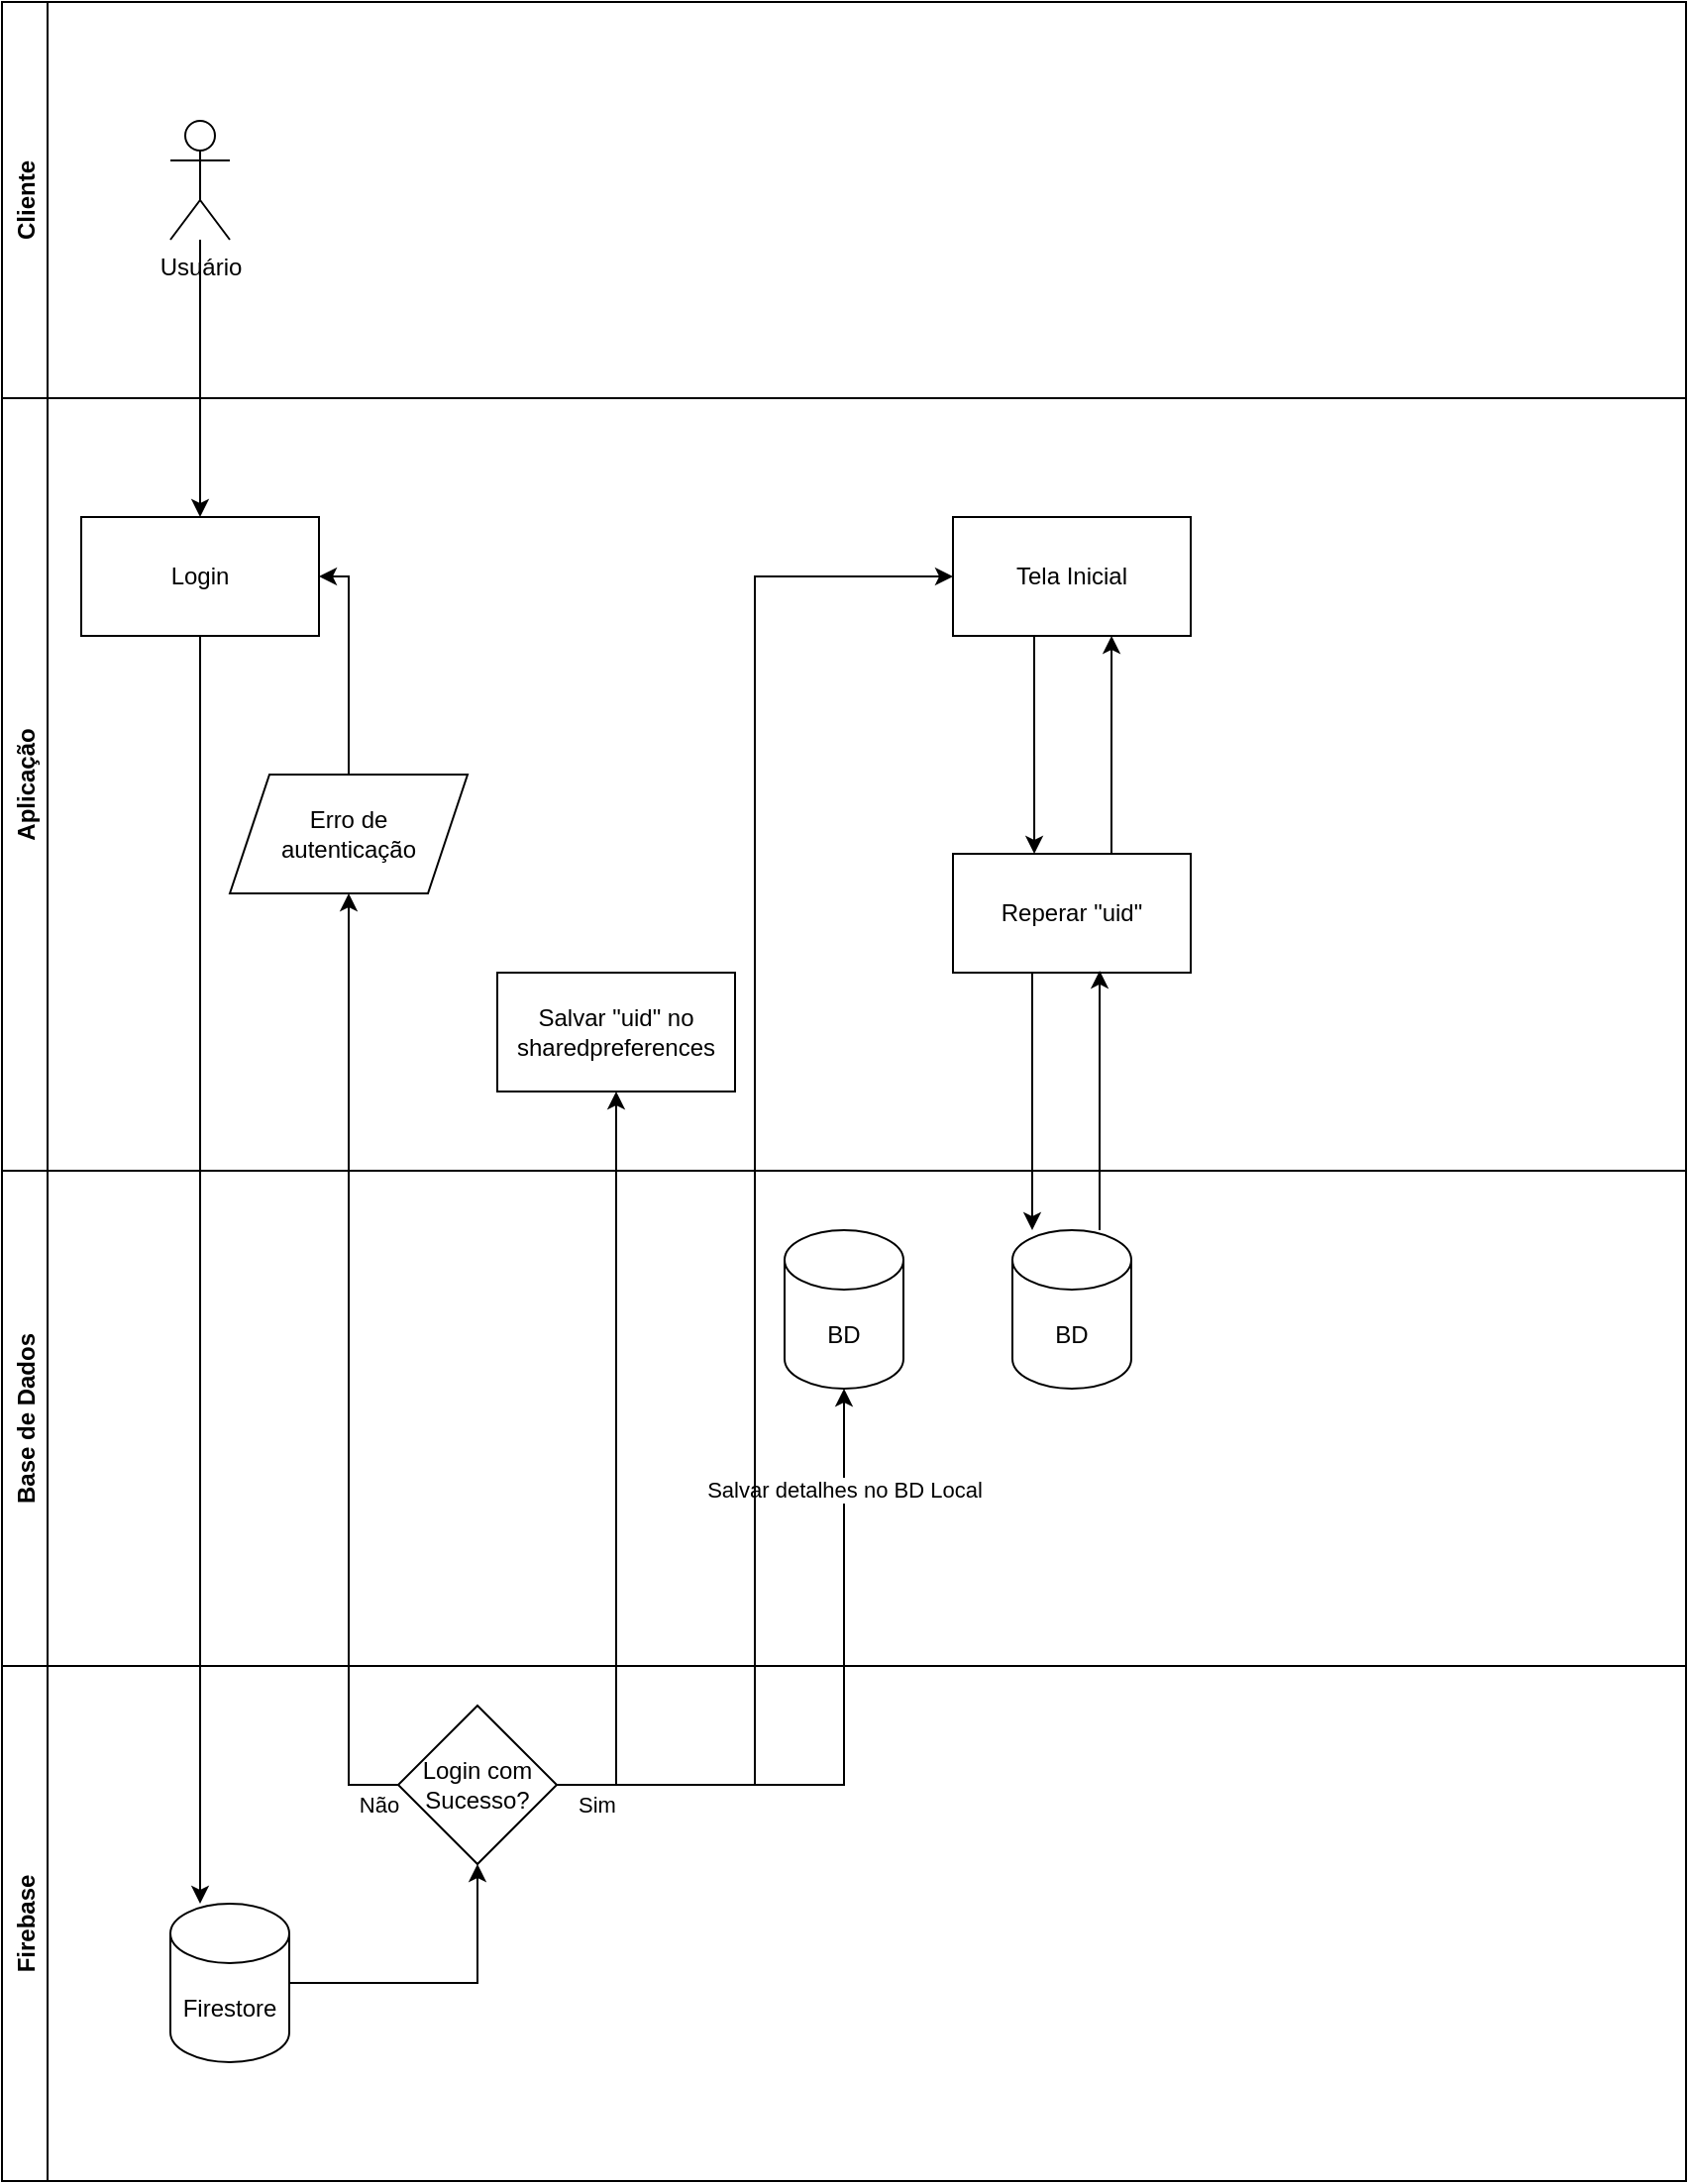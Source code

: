 <mxfile version="20.1.4" type="gitlab">
  <diagram id="R2lEEEUBdFMjLlhIrx00" name="Page-1">
    <mxGraphModel dx="1381" dy="833" grid="1" gridSize="10" guides="1" tooltips="1" connect="1" arrows="1" fold="1" page="1" pageScale="1" pageWidth="850" pageHeight="1100" math="0" shadow="0" extFonts="Permanent Marker^https://fonts.googleapis.com/css?family=Permanent+Marker">
      <root>
        <mxCell id="0" />
        <mxCell id="1" parent="0" />
        <mxCell id="8abuVMsNj_OX8waBKSKv-2" value="Cliente" style="swimlane;horizontal=0;" vertex="1" parent="1">
          <mxGeometry width="850" height="200" as="geometry" />
        </mxCell>
        <mxCell id="8abuVMsNj_OX8waBKSKv-4" value="Usuário" style="shape=umlActor;verticalLabelPosition=bottom;verticalAlign=top;html=1;outlineConnect=0;" vertex="1" parent="8abuVMsNj_OX8waBKSKv-2">
          <mxGeometry x="85" y="60" width="30" height="60" as="geometry" />
        </mxCell>
        <mxCell id="8abuVMsNj_OX8waBKSKv-5" value="Aplicação" style="swimlane;horizontal=0;" vertex="1" parent="1">
          <mxGeometry y="200" width="850" height="390" as="geometry" />
        </mxCell>
        <mxCell id="8abuVMsNj_OX8waBKSKv-11" value="Login" style="rounded=0;whiteSpace=wrap;html=1;" vertex="1" parent="8abuVMsNj_OX8waBKSKv-5">
          <mxGeometry x="40" y="60" width="120" height="60" as="geometry" />
        </mxCell>
        <mxCell id="8abuVMsNj_OX8waBKSKv-15" value="Salvar &quot;uid&quot; no sharedpreferences" style="rounded=0;whiteSpace=wrap;html=1;" vertex="1" parent="8abuVMsNj_OX8waBKSKv-5">
          <mxGeometry x="250" y="290" width="120" height="60" as="geometry" />
        </mxCell>
        <mxCell id="8abuVMsNj_OX8waBKSKv-23" style="edgeStyle=orthogonalEdgeStyle;rounded=0;orthogonalLoop=1;jettySize=auto;html=1;entryX=0.342;entryY=0;entryDx=0;entryDy=0;entryPerimeter=0;" edge="1" parent="8abuVMsNj_OX8waBKSKv-5" source="8abuVMsNj_OX8waBKSKv-19" target="8abuVMsNj_OX8waBKSKv-22">
          <mxGeometry relative="1" as="geometry">
            <Array as="points">
              <mxPoint x="521" y="150" />
              <mxPoint x="521" y="150" />
            </Array>
          </mxGeometry>
        </mxCell>
        <mxCell id="8abuVMsNj_OX8waBKSKv-19" value="Tela Inicial" style="rounded=0;whiteSpace=wrap;html=1;" vertex="1" parent="8abuVMsNj_OX8waBKSKv-5">
          <mxGeometry x="480" y="60" width="120" height="60" as="geometry" />
        </mxCell>
        <mxCell id="8abuVMsNj_OX8waBKSKv-35" style="edgeStyle=orthogonalEdgeStyle;rounded=0;orthogonalLoop=1;jettySize=auto;html=1;entryX=0.667;entryY=1;entryDx=0;entryDy=0;entryPerimeter=0;" edge="1" parent="8abuVMsNj_OX8waBKSKv-5" source="8abuVMsNj_OX8waBKSKv-22" target="8abuVMsNj_OX8waBKSKv-19">
          <mxGeometry relative="1" as="geometry">
            <Array as="points">
              <mxPoint x="560" y="200" />
              <mxPoint x="560" y="200" />
            </Array>
          </mxGeometry>
        </mxCell>
        <mxCell id="8abuVMsNj_OX8waBKSKv-22" value="Reperar &quot;uid&quot;" style="rounded=0;whiteSpace=wrap;html=1;" vertex="1" parent="8abuVMsNj_OX8waBKSKv-5">
          <mxGeometry x="480" y="230" width="120" height="60" as="geometry" />
        </mxCell>
        <mxCell id="8abuVMsNj_OX8waBKSKv-31" style="edgeStyle=orthogonalEdgeStyle;rounded=0;orthogonalLoop=1;jettySize=auto;html=1;entryX=1;entryY=0.5;entryDx=0;entryDy=0;" edge="1" parent="8abuVMsNj_OX8waBKSKv-5" source="8abuVMsNj_OX8waBKSKv-30" target="8abuVMsNj_OX8waBKSKv-11">
          <mxGeometry relative="1" as="geometry">
            <Array as="points">
              <mxPoint x="175" y="90" />
            </Array>
          </mxGeometry>
        </mxCell>
        <mxCell id="8abuVMsNj_OX8waBKSKv-30" value="Erro de &lt;br&gt;autenticação" style="shape=parallelogram;perimeter=parallelogramPerimeter;whiteSpace=wrap;html=1;fixedSize=1;" vertex="1" parent="8abuVMsNj_OX8waBKSKv-5">
          <mxGeometry x="115" y="190" width="120" height="60" as="geometry" />
        </mxCell>
        <mxCell id="8abuVMsNj_OX8waBKSKv-7" value="Base de Dados" style="swimlane;horizontal=0;" vertex="1" parent="1">
          <mxGeometry y="590" width="850" height="250" as="geometry" />
        </mxCell>
        <mxCell id="8abuVMsNj_OX8waBKSKv-9" value="BD" style="shape=cylinder3;whiteSpace=wrap;html=1;boundedLbl=1;backgroundOutline=1;size=15;" vertex="1" parent="8abuVMsNj_OX8waBKSKv-7">
          <mxGeometry x="395" y="30" width="60" height="80" as="geometry" />
        </mxCell>
        <mxCell id="8abuVMsNj_OX8waBKSKv-21" value="BD" style="shape=cylinder3;whiteSpace=wrap;html=1;boundedLbl=1;backgroundOutline=1;size=15;" vertex="1" parent="8abuVMsNj_OX8waBKSKv-7">
          <mxGeometry x="510" y="30" width="60" height="80" as="geometry" />
        </mxCell>
        <mxCell id="8abuVMsNj_OX8waBKSKv-8" value="Firebase" style="swimlane;horizontal=0;" vertex="1" parent="1">
          <mxGeometry y="840" width="850" height="260" as="geometry" />
        </mxCell>
        <mxCell id="8abuVMsNj_OX8waBKSKv-27" style="edgeStyle=orthogonalEdgeStyle;rounded=0;orthogonalLoop=1;jettySize=auto;html=1;entryX=0.5;entryY=1;entryDx=0;entryDy=0;" edge="1" parent="8abuVMsNj_OX8waBKSKv-8" source="8abuVMsNj_OX8waBKSKv-10" target="8abuVMsNj_OX8waBKSKv-26">
          <mxGeometry relative="1" as="geometry" />
        </mxCell>
        <mxCell id="8abuVMsNj_OX8waBKSKv-10" value="Firestore" style="shape=cylinder3;whiteSpace=wrap;html=1;boundedLbl=1;backgroundOutline=1;size=15;" vertex="1" parent="8abuVMsNj_OX8waBKSKv-8">
          <mxGeometry x="85" y="120" width="60" height="80" as="geometry" />
        </mxCell>
        <mxCell id="8abuVMsNj_OX8waBKSKv-26" value="Login com Sucesso?" style="rhombus;whiteSpace=wrap;html=1;" vertex="1" parent="8abuVMsNj_OX8waBKSKv-8">
          <mxGeometry x="200" y="20" width="80" height="80" as="geometry" />
        </mxCell>
        <mxCell id="8abuVMsNj_OX8waBKSKv-12" style="edgeStyle=orthogonalEdgeStyle;rounded=0;orthogonalLoop=1;jettySize=auto;html=1;entryX=0.5;entryY=0;entryDx=0;entryDy=0;" edge="1" parent="1" source="8abuVMsNj_OX8waBKSKv-4" target="8abuVMsNj_OX8waBKSKv-11">
          <mxGeometry relative="1" as="geometry" />
        </mxCell>
        <mxCell id="8abuVMsNj_OX8waBKSKv-14" style="edgeStyle=orthogonalEdgeStyle;rounded=0;orthogonalLoop=1;jettySize=auto;html=1;" edge="1" parent="1" source="8abuVMsNj_OX8waBKSKv-11" target="8abuVMsNj_OX8waBKSKv-10">
          <mxGeometry relative="1" as="geometry">
            <Array as="points">
              <mxPoint x="100" y="750" />
              <mxPoint x="100" y="750" />
            </Array>
          </mxGeometry>
        </mxCell>
        <mxCell id="8abuVMsNj_OX8waBKSKv-17" value="Sim" style="edgeStyle=orthogonalEdgeStyle;rounded=0;orthogonalLoop=1;jettySize=auto;html=1;entryX=0.5;entryY=1;entryDx=0;entryDy=0;entryPerimeter=0;exitX=1;exitY=0.5;exitDx=0;exitDy=0;" edge="1" parent="1" source="8abuVMsNj_OX8waBKSKv-26" target="8abuVMsNj_OX8waBKSKv-9">
          <mxGeometry x="-0.884" y="-10" relative="1" as="geometry">
            <mxPoint x="170" y="930" as="targetPoint" />
            <Array as="points">
              <mxPoint x="425" y="900" />
            </Array>
            <mxPoint as="offset" />
          </mxGeometry>
        </mxCell>
        <mxCell id="8abuVMsNj_OX8waBKSKv-18" value="Salvar detalhes no BD Local" style="edgeLabel;html=1;align=center;verticalAlign=middle;resizable=0;points=[];" vertex="1" connectable="0" parent="8abuVMsNj_OX8waBKSKv-17">
          <mxGeometry x="0.459" y="1" relative="1" as="geometry">
            <mxPoint x="1" y="-43" as="offset" />
          </mxGeometry>
        </mxCell>
        <mxCell id="8abuVMsNj_OX8waBKSKv-24" style="edgeStyle=orthogonalEdgeStyle;rounded=0;orthogonalLoop=1;jettySize=auto;html=1;" edge="1" parent="1" source="8abuVMsNj_OX8waBKSKv-22" target="8abuVMsNj_OX8waBKSKv-21">
          <mxGeometry relative="1" as="geometry">
            <Array as="points">
              <mxPoint x="520" y="550" />
              <mxPoint x="520" y="550" />
            </Array>
          </mxGeometry>
        </mxCell>
        <mxCell id="8abuVMsNj_OX8waBKSKv-28" style="edgeStyle=orthogonalEdgeStyle;rounded=0;orthogonalLoop=1;jettySize=auto;html=1;entryX=0.5;entryY=1;entryDx=0;entryDy=0;" edge="1" parent="1" source="8abuVMsNj_OX8waBKSKv-26" target="8abuVMsNj_OX8waBKSKv-15">
          <mxGeometry relative="1" as="geometry">
            <Array as="points">
              <mxPoint x="310" y="900" />
            </Array>
          </mxGeometry>
        </mxCell>
        <mxCell id="8abuVMsNj_OX8waBKSKv-29" value="Não" style="edgeStyle=orthogonalEdgeStyle;rounded=0;orthogonalLoop=1;jettySize=auto;html=1;entryX=0.5;entryY=1;entryDx=0;entryDy=0;" edge="1" parent="1" source="8abuVMsNj_OX8waBKSKv-26" target="8abuVMsNj_OX8waBKSKv-30">
          <mxGeometry x="-0.958" y="10" relative="1" as="geometry">
            <mxPoint x="170" y="460" as="targetPoint" />
            <Array as="points">
              <mxPoint x="175" y="900" />
            </Array>
            <mxPoint as="offset" />
          </mxGeometry>
        </mxCell>
        <mxCell id="8abuVMsNj_OX8waBKSKv-33" style="edgeStyle=orthogonalEdgeStyle;rounded=0;orthogonalLoop=1;jettySize=auto;html=1;entryX=0;entryY=0.5;entryDx=0;entryDy=0;" edge="1" parent="1" source="8abuVMsNj_OX8waBKSKv-26" target="8abuVMsNj_OX8waBKSKv-19">
          <mxGeometry relative="1" as="geometry" />
        </mxCell>
        <mxCell id="8abuVMsNj_OX8waBKSKv-34" style="edgeStyle=orthogonalEdgeStyle;rounded=0;orthogonalLoop=1;jettySize=auto;html=1;entryX=0.617;entryY=0.983;entryDx=0;entryDy=0;entryPerimeter=0;" edge="1" parent="1" source="8abuVMsNj_OX8waBKSKv-21" target="8abuVMsNj_OX8waBKSKv-22">
          <mxGeometry relative="1" as="geometry">
            <Array as="points">
              <mxPoint x="554" y="590" />
              <mxPoint x="554" y="590" />
            </Array>
          </mxGeometry>
        </mxCell>
      </root>
    </mxGraphModel>
  </diagram>
</mxfile>
